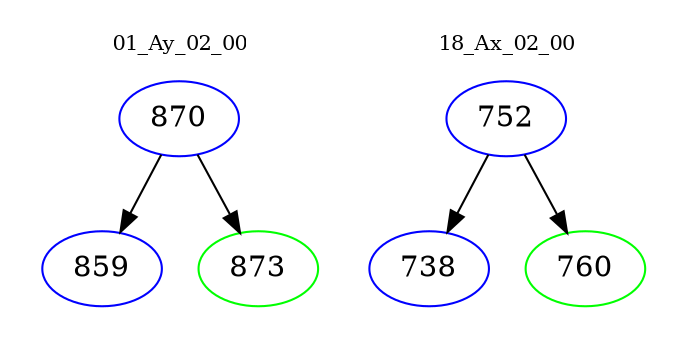 digraph{
subgraph cluster_0 {
color = white
label = "01_Ay_02_00";
fontsize=10;
T0_870 [label="870", color="blue"]
T0_870 -> T0_859 [color="black"]
T0_859 [label="859", color="blue"]
T0_870 -> T0_873 [color="black"]
T0_873 [label="873", color="green"]
}
subgraph cluster_1 {
color = white
label = "18_Ax_02_00";
fontsize=10;
T1_752 [label="752", color="blue"]
T1_752 -> T1_738 [color="black"]
T1_738 [label="738", color="blue"]
T1_752 -> T1_760 [color="black"]
T1_760 [label="760", color="green"]
}
}
